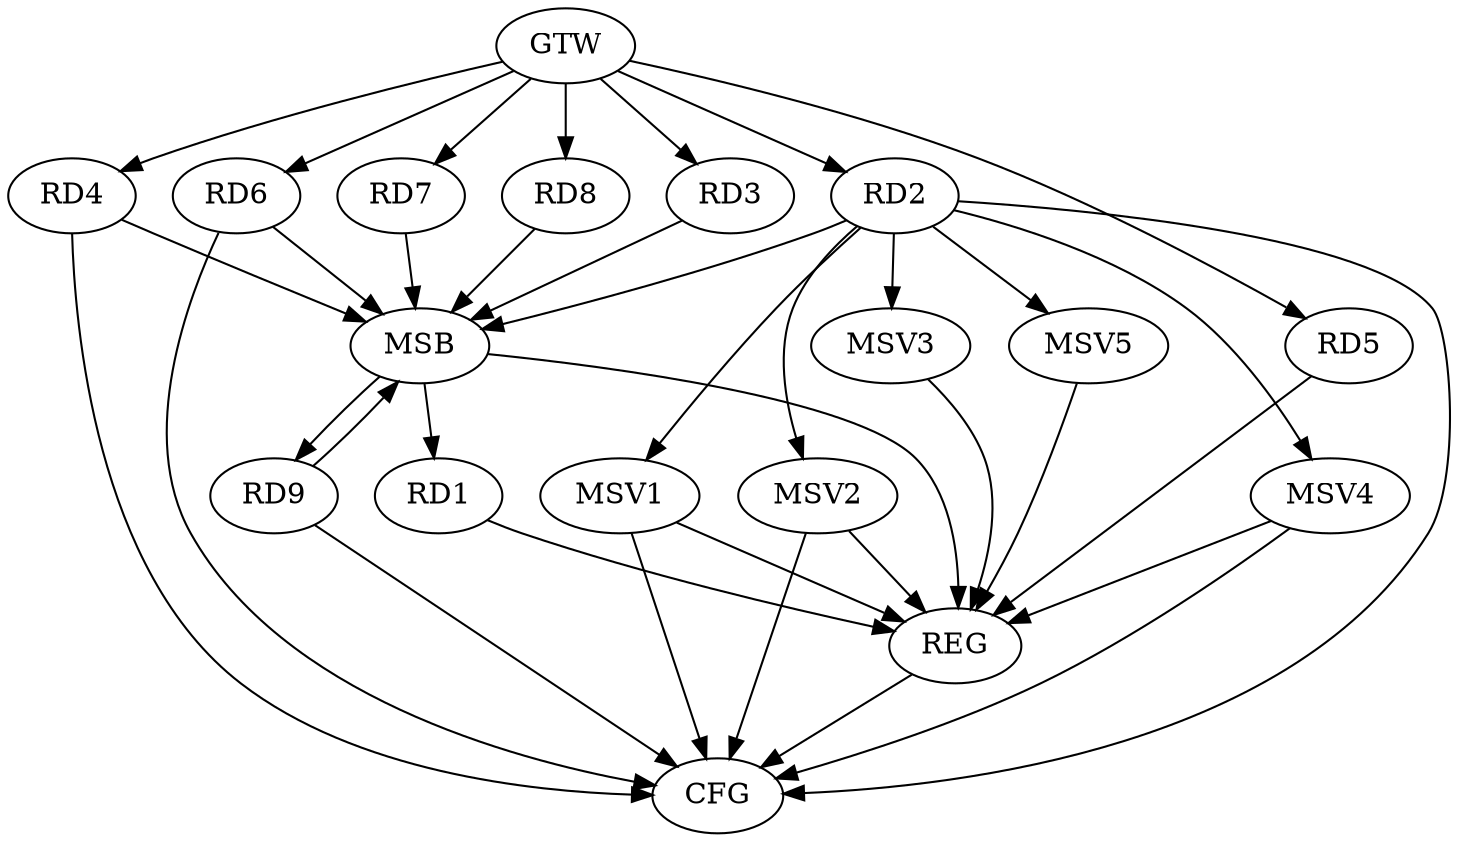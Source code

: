 strict digraph G {
  RD1 [ label="RD1" ];
  RD2 [ label="RD2" ];
  RD3 [ label="RD3" ];
  RD4 [ label="RD4" ];
  RD5 [ label="RD5" ];
  RD6 [ label="RD6" ];
  RD7 [ label="RD7" ];
  RD8 [ label="RD8" ];
  RD9 [ label="RD9" ];
  GTW [ label="GTW" ];
  REG [ label="REG" ];
  MSB [ label="MSB" ];
  CFG [ label="CFG" ];
  MSV1 [ label="MSV1" ];
  MSV2 [ label="MSV2" ];
  MSV3 [ label="MSV3" ];
  MSV4 [ label="MSV4" ];
  MSV5 [ label="MSV5" ];
  GTW -> RD2;
  GTW -> RD3;
  GTW -> RD4;
  GTW -> RD5;
  GTW -> RD6;
  GTW -> RD7;
  GTW -> RD8;
  RD1 -> REG;
  RD5 -> REG;
  RD2 -> MSB;
  MSB -> REG;
  RD3 -> MSB;
  RD4 -> MSB;
  MSB -> RD1;
  RD6 -> MSB;
  MSB -> RD9;
  RD7 -> MSB;
  RD8 -> MSB;
  RD9 -> MSB;
  RD6 -> CFG;
  RD4 -> CFG;
  RD2 -> CFG;
  RD9 -> CFG;
  REG -> CFG;
  RD2 -> MSV1;
  MSV1 -> REG;
  MSV1 -> CFG;
  RD2 -> MSV2;
  MSV2 -> REG;
  MSV2 -> CFG;
  RD2 -> MSV3;
  MSV3 -> REG;
  RD2 -> MSV4;
  MSV4 -> REG;
  MSV4 -> CFG;
  RD2 -> MSV5;
  MSV5 -> REG;
}
